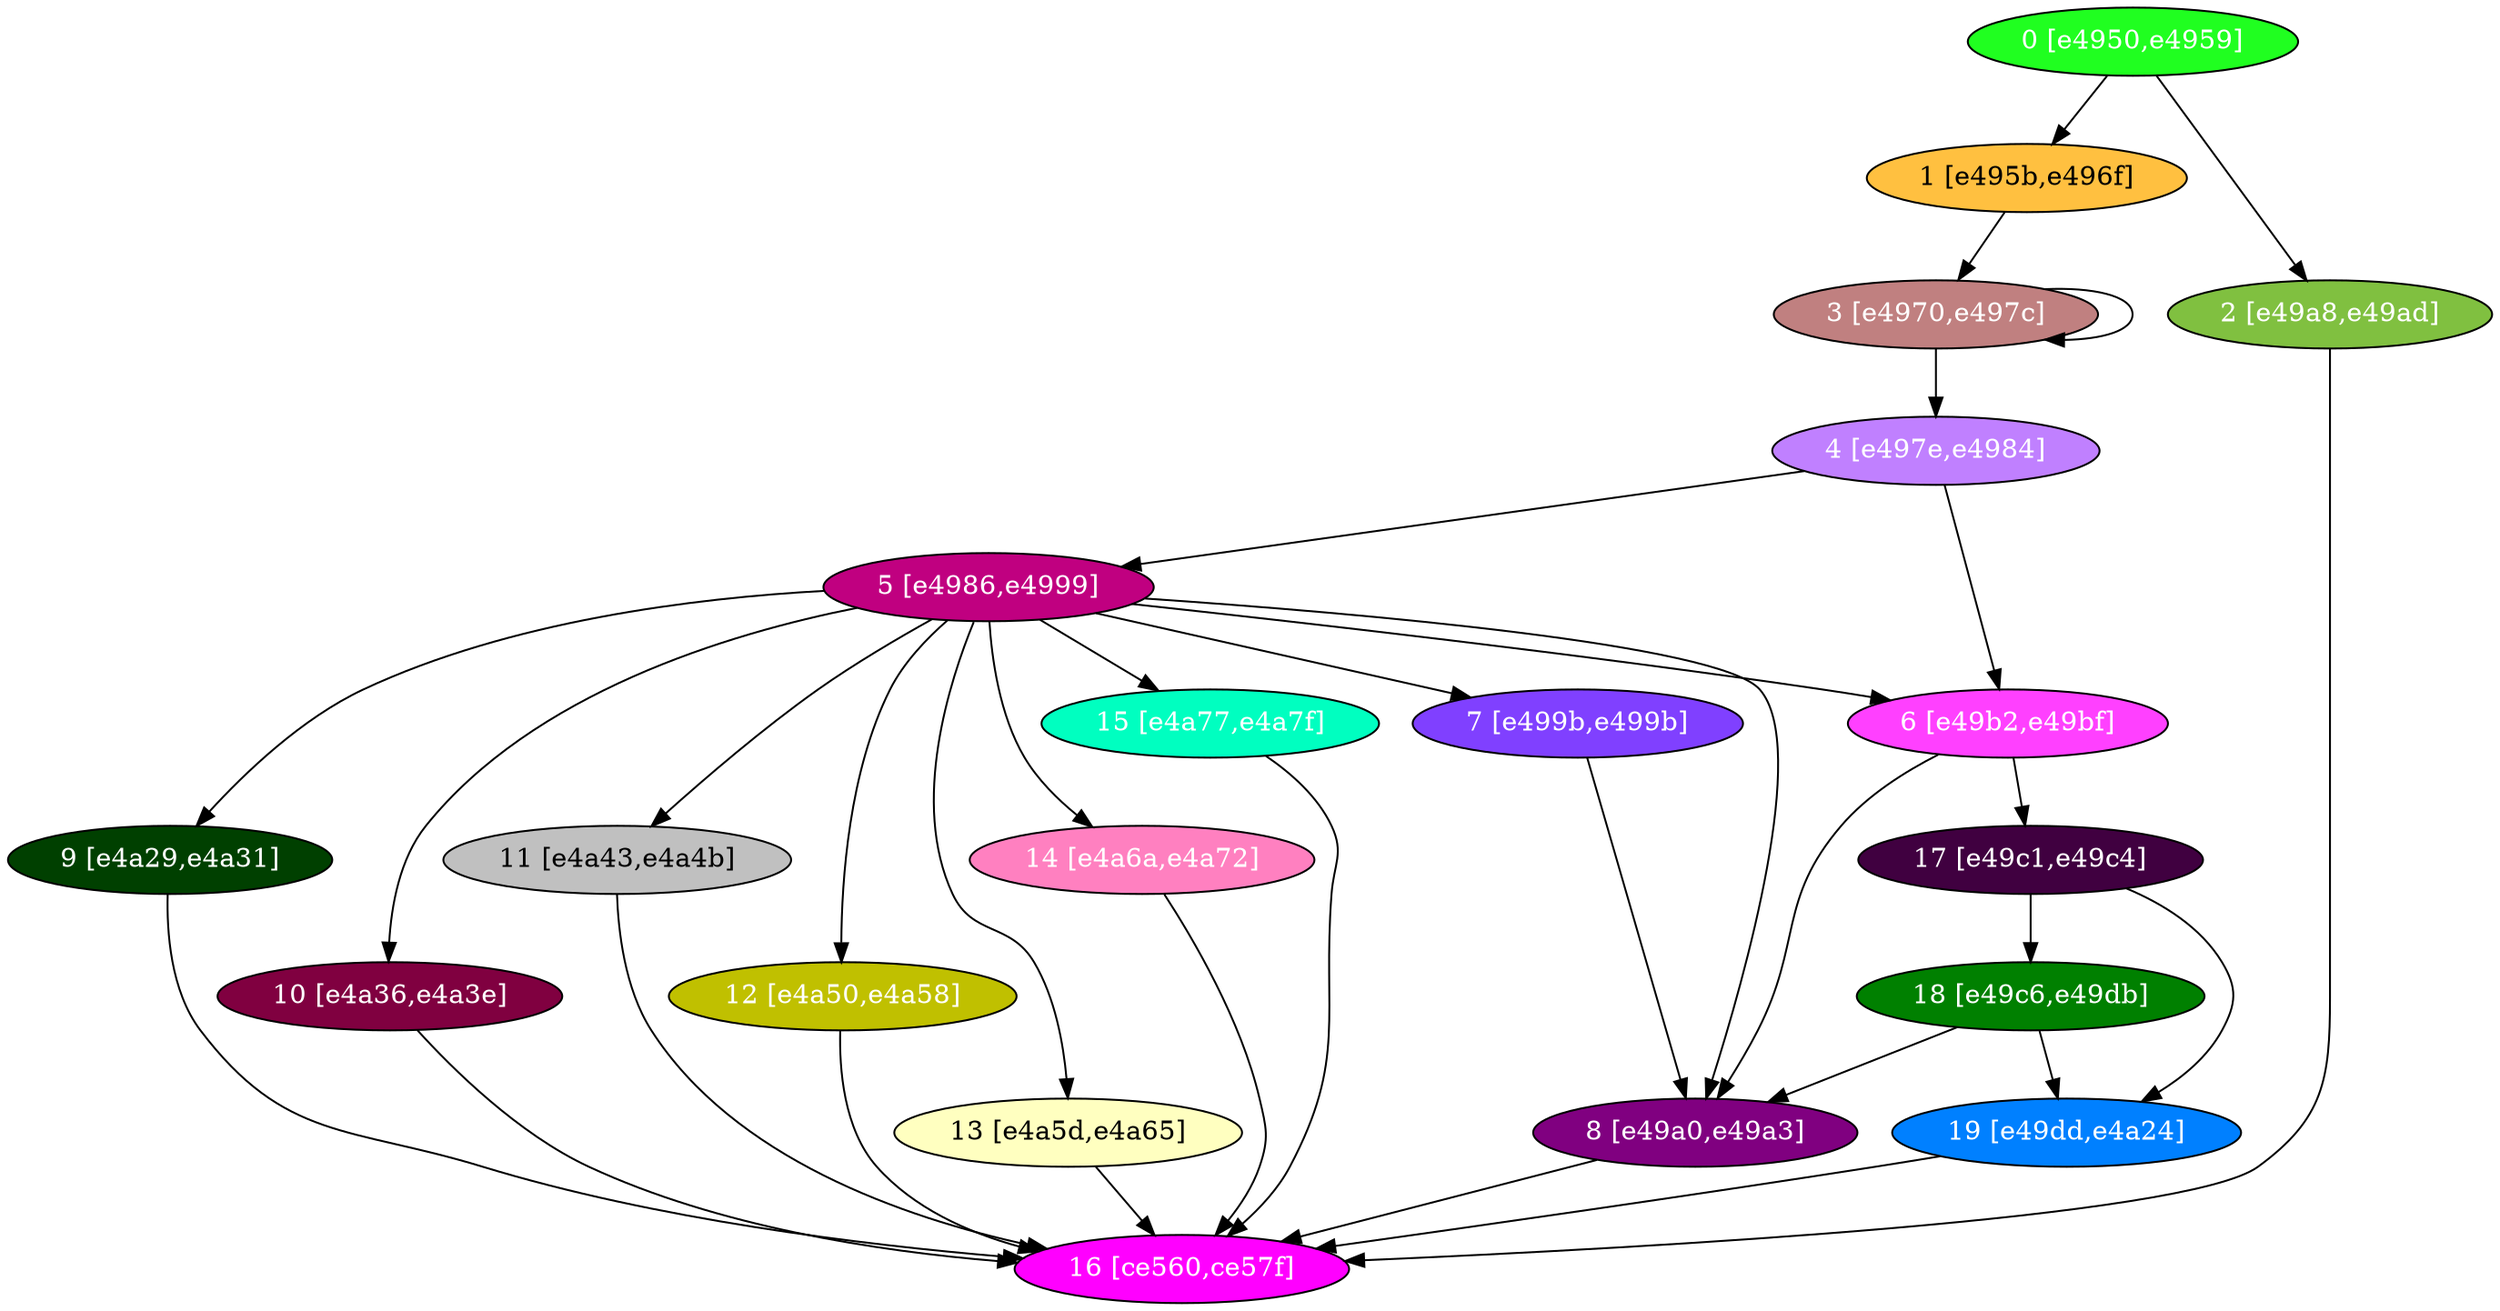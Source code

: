 diGraph libnss3{
	libnss3_0  [style=filled fillcolor="#20FF20" fontcolor="#ffffff" shape=oval label="0 [e4950,e4959]"]
	libnss3_1  [style=filled fillcolor="#FFC040" fontcolor="#000000" shape=oval label="1 [e495b,e496f]"]
	libnss3_2  [style=filled fillcolor="#80C040" fontcolor="#ffffff" shape=oval label="2 [e49a8,e49ad]"]
	libnss3_3  [style=filled fillcolor="#C08080" fontcolor="#ffffff" shape=oval label="3 [e4970,e497c]"]
	libnss3_4  [style=filled fillcolor="#C080FF" fontcolor="#ffffff" shape=oval label="4 [e497e,e4984]"]
	libnss3_5  [style=filled fillcolor="#C00080" fontcolor="#ffffff" shape=oval label="5 [e4986,e4999]"]
	libnss3_6  [style=filled fillcolor="#FF40FF" fontcolor="#ffffff" shape=oval label="6 [e49b2,e49bf]"]
	libnss3_7  [style=filled fillcolor="#8040FF" fontcolor="#ffffff" shape=oval label="7 [e499b,e499b]"]
	libnss3_8  [style=filled fillcolor="#800080" fontcolor="#ffffff" shape=oval label="8 [e49a0,e49a3]"]
	libnss3_9  [style=filled fillcolor="#004000" fontcolor="#ffffff" shape=oval label="9 [e4a29,e4a31]"]
	libnss3_a  [style=filled fillcolor="#800040" fontcolor="#ffffff" shape=oval label="10 [e4a36,e4a3e]"]
	libnss3_b  [style=filled fillcolor="#C0C0C0" fontcolor="#000000" shape=oval label="11 [e4a43,e4a4b]"]
	libnss3_c  [style=filled fillcolor="#C0C000" fontcolor="#ffffff" shape=oval label="12 [e4a50,e4a58]"]
	libnss3_d  [style=filled fillcolor="#FFFFC0" fontcolor="#000000" shape=oval label="13 [e4a5d,e4a65]"]
	libnss3_e  [style=filled fillcolor="#FF80C0" fontcolor="#ffffff" shape=oval label="14 [e4a6a,e4a72]"]
	libnss3_f  [style=filled fillcolor="#00FFC0" fontcolor="#ffffff" shape=oval label="15 [e4a77,e4a7f]"]
	libnss3_10  [style=filled fillcolor="#FF00FF" fontcolor="#ffffff" shape=oval label="16 [ce560,ce57f]"]
	libnss3_11  [style=filled fillcolor="#400040" fontcolor="#ffffff" shape=oval label="17 [e49c1,e49c4]"]
	libnss3_12  [style=filled fillcolor="#008000" fontcolor="#ffffff" shape=oval label="18 [e49c6,e49db]"]
	libnss3_13  [style=filled fillcolor="#0080FF" fontcolor="#ffffff" shape=oval label="19 [e49dd,e4a24]"]

	libnss3_0 -> libnss3_1
	libnss3_0 -> libnss3_2
	libnss3_1 -> libnss3_3
	libnss3_2 -> libnss3_10
	libnss3_3 -> libnss3_3
	libnss3_3 -> libnss3_4
	libnss3_4 -> libnss3_5
	libnss3_4 -> libnss3_6
	libnss3_5 -> libnss3_6
	libnss3_5 -> libnss3_7
	libnss3_5 -> libnss3_8
	libnss3_5 -> libnss3_9
	libnss3_5 -> libnss3_a
	libnss3_5 -> libnss3_b
	libnss3_5 -> libnss3_c
	libnss3_5 -> libnss3_d
	libnss3_5 -> libnss3_e
	libnss3_5 -> libnss3_f
	libnss3_6 -> libnss3_8
	libnss3_6 -> libnss3_11
	libnss3_7 -> libnss3_8
	libnss3_8 -> libnss3_10
	libnss3_9 -> libnss3_10
	libnss3_a -> libnss3_10
	libnss3_b -> libnss3_10
	libnss3_c -> libnss3_10
	libnss3_d -> libnss3_10
	libnss3_e -> libnss3_10
	libnss3_f -> libnss3_10
	libnss3_11 -> libnss3_12
	libnss3_11 -> libnss3_13
	libnss3_12 -> libnss3_8
	libnss3_12 -> libnss3_13
	libnss3_13 -> libnss3_10
}